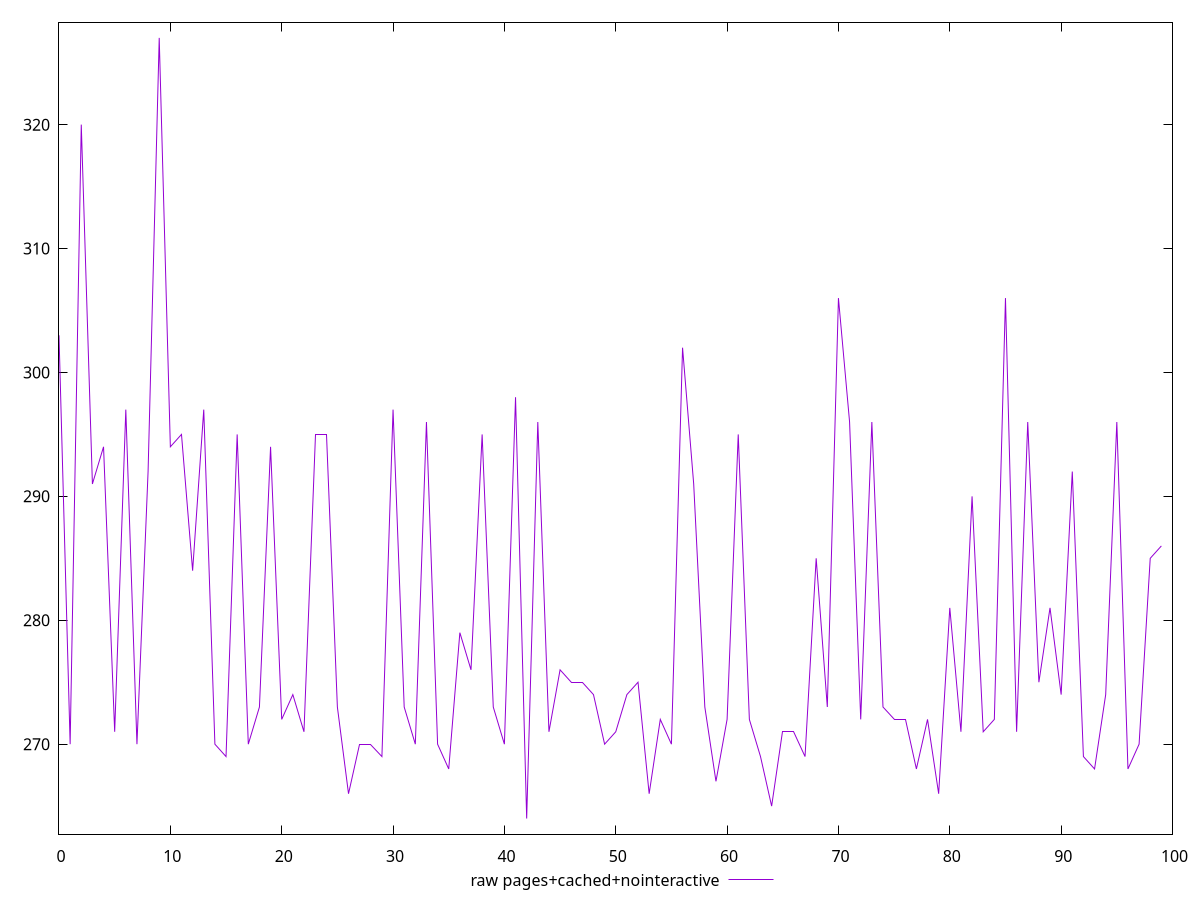 $_rawPagesCachedNointeractive <<EOF
303
270
319.9999999999982
291.0000000000018
293.9999999999982
270.9999999999982
297
269.9999999999982
292
326.99999999999727
294
294.9999999999991
284.0000000000018
297
269.99999999999727
269
295.0000000000009
270
273
294
271.9999999999991
274
270.9999999999991
295
294.9999999999982
272.9999999999982
266
270
270
268.9999999999982
297
272.9999999999991
270
296
270
267.9999999999991
278.9999999999982
276
295
273
269.9999999999982
297.9999999999982
264
295.9999999999991
271.0000000000009
276.0000000000018
275
274.9999999999991
274
269.99999999999727
270.9999999999991
273.9999999999982
274.9999999999982
266
272
270
301.99999999999727
290.9999999999991
272.9999999999982
266.9999999999982
272
295
272
269
265.0000000000018
271
271
268.9999999999982
285
272.99999999999636
306
295.9999999999982
272
295.9999999999982
273
272.0000000000009
271.9999999999982
267.9999999999991
271.9999999999991
265.9999999999982
281
271
290
271
272.0000000000009
306
270.99999999999727
295.9999999999991
275
280.9999999999982
274
291.9999999999982
269
267.9999999999982
273.9999999999991
295.9999999999991
268
269.9999999999982
284.9999999999982
286
EOF
set key outside below
set terminal pngcairo
set output "report_00006_2020-11-02T20-21-41.718Z/total-blocking-time/pages+cached+nointeractive//raw.png"
set yrange [262.74000000000007:328.2599999999972]
plot $_rawPagesCachedNointeractive title "raw pages+cached+nointeractive" with line ,